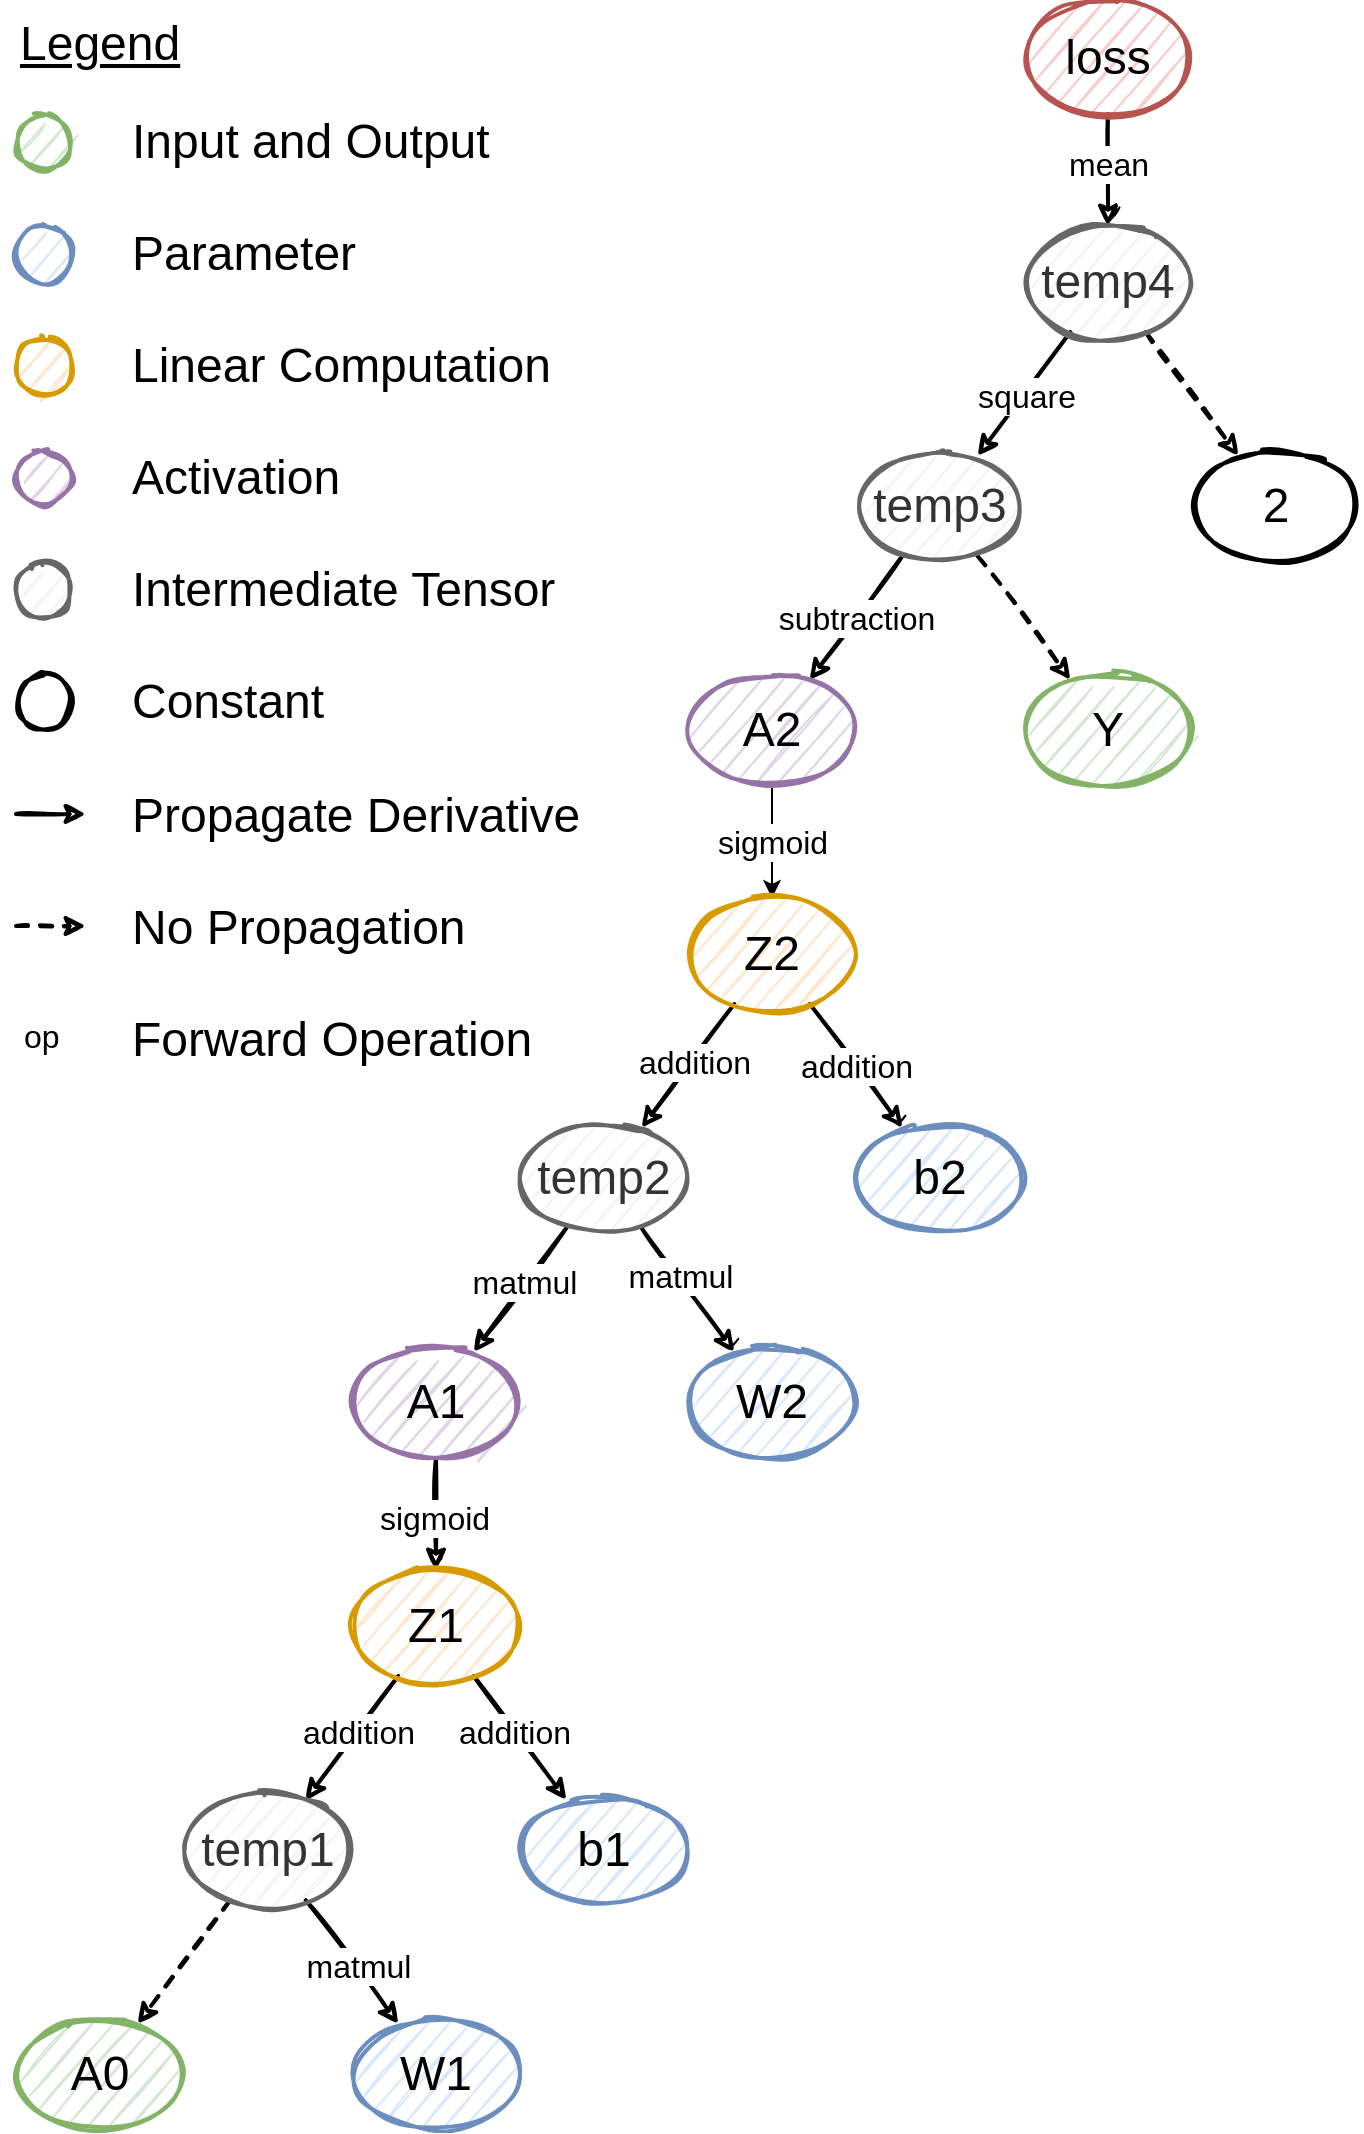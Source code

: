 <mxfile version="16.5.1" type="device"><diagram id="HU50IaUSeWUheORbqzIc" name="Page-1"><mxGraphModel dx="1309" dy="2086" grid="1" gridSize="7" guides="1" tooltips="1" connect="1" arrows="1" fold="1" page="0" pageScale="1" pageWidth="850" pageHeight="1100" math="1" shadow="0"><root><mxCell id="0"/><mxCell id="1" parent="0"/><mxCell id="bpj5te3ti-XK9sddMdwj-3" value="" style="rounded=0;orthogonalLoop=1;jettySize=auto;html=1;sketch=1;strokeWidth=2;exitX=0.5;exitY=1;exitDx=0;exitDy=0;" edge="1" parent="1" source="bpj5te3ti-XK9sddMdwj-1" target="bpj5te3ti-XK9sddMdwj-2"><mxGeometry relative="1" as="geometry"><mxPoint x="440" y="-20" as="sourcePoint"/></mxGeometry></mxCell><mxCell id="bpj5te3ti-XK9sddMdwj-8" value="mean" style="edgeLabel;html=1;align=center;verticalAlign=middle;resizable=0;points=[];fontSize=16;" vertex="1" connectable="0" parent="bpj5te3ti-XK9sddMdwj-3"><mxGeometry x="0.375" y="1" relative="1" as="geometry"><mxPoint x="-1" y="-14" as="offset"/></mxGeometry></mxCell><mxCell id="bpj5te3ti-XK9sddMdwj-1" value="loss" style="ellipse;whiteSpace=wrap;html=1;fillColor=#f8cecc;strokeColor=#b85450;fontSize=24;sketch=1;strokeWidth=2;" vertex="1" parent="1"><mxGeometry x="392" y="-196" width="84" height="56" as="geometry"/></mxCell><mxCell id="bpj5te3ti-XK9sddMdwj-5" value="" style="rounded=0;orthogonalLoop=1;jettySize=auto;html=1;sketch=1;strokeWidth=2;" edge="1" parent="1" source="bpj5te3ti-XK9sddMdwj-2" target="bpj5te3ti-XK9sddMdwj-4"><mxGeometry relative="1" as="geometry"/></mxCell><mxCell id="bpj5te3ti-XK9sddMdwj-9" value="square" style="edgeLabel;html=1;align=center;verticalAlign=middle;resizable=0;points=[];fontSize=16;" vertex="1" connectable="0" parent="bpj5te3ti-XK9sddMdwj-5"><mxGeometry x="0.023" y="1" relative="1" as="geometry"><mxPoint as="offset"/></mxGeometry></mxCell><mxCell id="bpj5te3ti-XK9sddMdwj-7" value="" style="rounded=0;orthogonalLoop=1;jettySize=auto;html=1;dashed=1;sketch=1;strokeWidth=2;" edge="1" parent="1" source="bpj5te3ti-XK9sddMdwj-2" target="bpj5te3ti-XK9sddMdwj-6"><mxGeometry relative="1" as="geometry"/></mxCell><mxCell id="bpj5te3ti-XK9sddMdwj-2" value="temp4" style="ellipse;whiteSpace=wrap;html=1;fontSize=24;sketch=1;strokeWidth=2;fillColor=#f5f5f5;fontColor=#333333;strokeColor=#666666;" vertex="1" parent="1"><mxGeometry x="392" y="-84" width="84" height="56" as="geometry"/></mxCell><mxCell id="bpj5te3ti-XK9sddMdwj-11" value="" style="edgeStyle=none;rounded=0;orthogonalLoop=1;jettySize=auto;html=1;sketch=1;strokeWidth=2;" edge="1" parent="1" source="bpj5te3ti-XK9sddMdwj-4" target="bpj5te3ti-XK9sddMdwj-10"><mxGeometry relative="1" as="geometry"/></mxCell><mxCell id="bpj5te3ti-XK9sddMdwj-12" value="subtraction" style="edgeLabel;html=1;align=center;verticalAlign=middle;resizable=0;points=[];fontSize=16;" vertex="1" connectable="0" parent="bpj5te3ti-XK9sddMdwj-11"><mxGeometry x="-0.233" y="-1" relative="1" as="geometry"><mxPoint x="-5" y="8" as="offset"/></mxGeometry></mxCell><mxCell id="bpj5te3ti-XK9sddMdwj-14" value="" style="edgeStyle=none;rounded=0;orthogonalLoop=1;jettySize=auto;html=1;dashed=1;sketch=1;strokeWidth=2;" edge="1" parent="1" source="bpj5te3ti-XK9sddMdwj-4" target="bpj5te3ti-XK9sddMdwj-13"><mxGeometry relative="1" as="geometry"/></mxCell><mxCell id="bpj5te3ti-XK9sddMdwj-4" value="temp3" style="ellipse;whiteSpace=wrap;html=1;fontSize=24;sketch=1;strokeWidth=2;fillColor=#f5f5f5;fontColor=#333333;strokeColor=#666666;" vertex="1" parent="1"><mxGeometry x="308" y="28" width="84" height="56" as="geometry"/></mxCell><mxCell id="bpj5te3ti-XK9sddMdwj-6" value="2" style="ellipse;whiteSpace=wrap;html=1;fontSize=24;sketch=1;strokeWidth=2;" vertex="1" parent="1"><mxGeometry x="476" y="28" width="84" height="56" as="geometry"/></mxCell><mxCell id="bpj5te3ti-XK9sddMdwj-16" value="sigmoid" style="edgeStyle=none;rounded=0;orthogonalLoop=1;jettySize=auto;html=1;fontSize=16;" edge="1" parent="1" source="bpj5te3ti-XK9sddMdwj-10" target="bpj5te3ti-XK9sddMdwj-15"><mxGeometry relative="1" as="geometry"/></mxCell><mxCell id="bpj5te3ti-XK9sddMdwj-10" value="A2" style="ellipse;whiteSpace=wrap;html=1;fontSize=24;sketch=1;strokeWidth=2;fillColor=#e1d5e7;strokeColor=#9673a6;" vertex="1" parent="1"><mxGeometry x="224" y="140" width="84" height="56" as="geometry"/></mxCell><mxCell id="bpj5te3ti-XK9sddMdwj-13" value="Y" style="ellipse;whiteSpace=wrap;html=1;fontSize=24;sketch=1;strokeWidth=2;fillColor=#d5e8d4;strokeColor=#82b366;" vertex="1" parent="1"><mxGeometry x="392" y="140" width="84" height="56" as="geometry"/></mxCell><mxCell id="bpj5te3ti-XK9sddMdwj-18" value="" style="edgeStyle=none;rounded=0;orthogonalLoop=1;jettySize=auto;html=1;sketch=1;strokeWidth=2;" edge="1" parent="1" source="bpj5te3ti-XK9sddMdwj-15" target="bpj5te3ti-XK9sddMdwj-17"><mxGeometry relative="1" as="geometry"/></mxCell><mxCell id="bpj5te3ti-XK9sddMdwj-19" value="addition" style="edgeLabel;html=1;align=center;verticalAlign=middle;resizable=0;points=[];fontSize=16;" vertex="1" connectable="0" parent="bpj5te3ti-XK9sddMdwj-18"><mxGeometry x="-0.1" y="1" relative="1" as="geometry"><mxPoint as="offset"/></mxGeometry></mxCell><mxCell id="bpj5te3ti-XK9sddMdwj-21" value="" style="edgeStyle=none;rounded=0;orthogonalLoop=1;jettySize=auto;html=1;sketch=1;strokeWidth=2;" edge="1" parent="1" source="bpj5te3ti-XK9sddMdwj-15" target="bpj5te3ti-XK9sddMdwj-20"><mxGeometry relative="1" as="geometry"/></mxCell><mxCell id="bpj5te3ti-XK9sddMdwj-22" value="addition" style="edgeLabel;html=1;align=center;verticalAlign=middle;resizable=0;points=[];fontSize=16;" vertex="1" connectable="0" parent="bpj5te3ti-XK9sddMdwj-21"><mxGeometry x="-0.043" y="3" relative="1" as="geometry"><mxPoint x="-2" y="3" as="offset"/></mxGeometry></mxCell><mxCell id="bpj5te3ti-XK9sddMdwj-15" value="Z2" style="ellipse;whiteSpace=wrap;html=1;fontSize=24;sketch=1;strokeWidth=2;fillColor=#ffe6cc;strokeColor=#d79b00;" vertex="1" parent="1"><mxGeometry x="224" y="252" width="84" height="56" as="geometry"/></mxCell><mxCell id="bpj5te3ti-XK9sddMdwj-24" value="" style="edgeStyle=none;rounded=0;orthogonalLoop=1;jettySize=auto;html=1;sketch=1;strokeWidth=2;" edge="1" parent="1" source="bpj5te3ti-XK9sddMdwj-17" target="bpj5te3ti-XK9sddMdwj-23"><mxGeometry relative="1" as="geometry"/></mxCell><mxCell id="bpj5te3ti-XK9sddMdwj-27" value="matmul" style="edgeLabel;html=1;align=center;verticalAlign=middle;resizable=0;points=[];fontSize=16;" vertex="1" connectable="0" parent="bpj5te3ti-XK9sddMdwj-24"><mxGeometry x="-0.121" y="-1" relative="1" as="geometry"><mxPoint as="offset"/></mxGeometry></mxCell><mxCell id="bpj5te3ti-XK9sddMdwj-26" value="" style="edgeStyle=none;rounded=0;orthogonalLoop=1;jettySize=auto;html=1;sketch=1;strokeWidth=2;" edge="1" parent="1" source="bpj5te3ti-XK9sddMdwj-17" target="bpj5te3ti-XK9sddMdwj-25"><mxGeometry relative="1" as="geometry"/></mxCell><mxCell id="bpj5te3ti-XK9sddMdwj-28" value="matmul" style="edgeLabel;html=1;align=center;verticalAlign=middle;resizable=0;points=[];fontSize=16;" vertex="1" connectable="0" parent="bpj5te3ti-XK9sddMdwj-26"><mxGeometry x="-0.207" y="1" relative="1" as="geometry"><mxPoint as="offset"/></mxGeometry></mxCell><mxCell id="bpj5te3ti-XK9sddMdwj-17" value="temp2" style="ellipse;whiteSpace=wrap;html=1;fontSize=24;sketch=1;strokeWidth=2;fillColor=#f5f5f5;fontColor=#333333;strokeColor=#666666;" vertex="1" parent="1"><mxGeometry x="140" y="364" width="84" height="56" as="geometry"/></mxCell><mxCell id="bpj5te3ti-XK9sddMdwj-20" value="b2" style="ellipse;whiteSpace=wrap;html=1;fillColor=#dae8fc;strokeColor=#6c8ebf;fontSize=24;sketch=1;strokeWidth=2;" vertex="1" parent="1"><mxGeometry x="308" y="364" width="84" height="56" as="geometry"/></mxCell><mxCell id="bpj5te3ti-XK9sddMdwj-30" value="" style="edgeStyle=none;rounded=0;orthogonalLoop=1;jettySize=auto;html=1;sketch=1;strokeWidth=2;" edge="1" parent="1" source="bpj5te3ti-XK9sddMdwj-23" target="bpj5te3ti-XK9sddMdwj-29"><mxGeometry relative="1" as="geometry"/></mxCell><mxCell id="bpj5te3ti-XK9sddMdwj-31" value="sigmoid" style="edgeLabel;html=1;align=center;verticalAlign=middle;resizable=0;points=[];fontSize=16;" vertex="1" connectable="0" parent="bpj5te3ti-XK9sddMdwj-30"><mxGeometry x="0.05" y="-1" relative="1" as="geometry"><mxPoint as="offset"/></mxGeometry></mxCell><mxCell id="bpj5te3ti-XK9sddMdwj-23" value="A1" style="ellipse;whiteSpace=wrap;html=1;fontSize=24;sketch=1;strokeWidth=2;fillColor=#e1d5e7;strokeColor=#9673a6;" vertex="1" parent="1"><mxGeometry x="56" y="476" width="84" height="56" as="geometry"/></mxCell><mxCell id="bpj5te3ti-XK9sddMdwj-25" value="W2" style="ellipse;whiteSpace=wrap;html=1;fillColor=#dae8fc;strokeColor=#6c8ebf;fontSize=24;sketch=1;strokeWidth=2;" vertex="1" parent="1"><mxGeometry x="224" y="476" width="84" height="56" as="geometry"/></mxCell><mxCell id="bpj5te3ti-XK9sddMdwj-33" value="" style="edgeStyle=none;rounded=0;orthogonalLoop=1;jettySize=auto;html=1;sketch=1;strokeWidth=2;" edge="1" parent="1" source="bpj5te3ti-XK9sddMdwj-29" target="bpj5te3ti-XK9sddMdwj-32"><mxGeometry relative="1" as="geometry"/></mxCell><mxCell id="bpj5te3ti-XK9sddMdwj-36" value="addition" style="edgeLabel;html=1;align=center;verticalAlign=middle;resizable=0;points=[];fontSize=16;" vertex="1" connectable="0" parent="bpj5te3ti-XK9sddMdwj-33"><mxGeometry x="-0.086" y="1" relative="1" as="geometry"><mxPoint y="-1" as="offset"/></mxGeometry></mxCell><mxCell id="bpj5te3ti-XK9sddMdwj-35" value="" style="edgeStyle=none;rounded=0;orthogonalLoop=1;jettySize=auto;html=1;sketch=1;strokeWidth=2;" edge="1" parent="1" source="bpj5te3ti-XK9sddMdwj-29" target="bpj5te3ti-XK9sddMdwj-34"><mxGeometry relative="1" as="geometry"/></mxCell><mxCell id="bpj5te3ti-XK9sddMdwj-43" value="addition" style="edgeLabel;html=1;align=center;verticalAlign=middle;resizable=0;points=[];fontSize=16;" vertex="1" connectable="0" parent="bpj5te3ti-XK9sddMdwj-35"><mxGeometry x="-0.093" y="-1" relative="1" as="geometry"><mxPoint y="-1" as="offset"/></mxGeometry></mxCell><mxCell id="bpj5te3ti-XK9sddMdwj-29" value="Z1" style="ellipse;whiteSpace=wrap;html=1;fontSize=24;sketch=1;strokeWidth=2;fillColor=#ffe6cc;strokeColor=#d79b00;" vertex="1" parent="1"><mxGeometry x="56" y="588" width="84" height="56" as="geometry"/></mxCell><mxCell id="bpj5te3ti-XK9sddMdwj-38" value="" style="edgeStyle=none;rounded=0;orthogonalLoop=1;jettySize=auto;html=1;sketch=1;strokeWidth=2;dashed=1;" edge="1" parent="1" source="bpj5te3ti-XK9sddMdwj-32" target="bpj5te3ti-XK9sddMdwj-37"><mxGeometry relative="1" as="geometry"/></mxCell><mxCell id="bpj5te3ti-XK9sddMdwj-41" value="" style="edgeStyle=none;rounded=0;orthogonalLoop=1;jettySize=auto;html=1;sketch=1;strokeWidth=2;" edge="1" parent="1" source="bpj5te3ti-XK9sddMdwj-32" target="bpj5te3ti-XK9sddMdwj-40"><mxGeometry relative="1" as="geometry"/></mxCell><mxCell id="bpj5te3ti-XK9sddMdwj-42" value="matmul" style="edgeLabel;html=1;align=center;verticalAlign=middle;resizable=0;points=[];fontSize=16;" vertex="1" connectable="0" parent="bpj5te3ti-XK9sddMdwj-41"><mxGeometry x="0.072" y="1" relative="1" as="geometry"><mxPoint as="offset"/></mxGeometry></mxCell><mxCell id="bpj5te3ti-XK9sddMdwj-32" value="temp1" style="ellipse;whiteSpace=wrap;html=1;fontSize=24;sketch=1;strokeWidth=2;fillColor=#f5f5f5;fontColor=#333333;strokeColor=#666666;" vertex="1" parent="1"><mxGeometry x="-28" y="700" width="84" height="56" as="geometry"/></mxCell><mxCell id="bpj5te3ti-XK9sddMdwj-34" value="b1" style="ellipse;whiteSpace=wrap;html=1;fontSize=24;sketch=1;strokeWidth=2;fillColor=#dae8fc;strokeColor=#6c8ebf;" vertex="1" parent="1"><mxGeometry x="140" y="700" width="84" height="56" as="geometry"/></mxCell><mxCell id="bpj5te3ti-XK9sddMdwj-37" value="A0" style="ellipse;whiteSpace=wrap;html=1;fontSize=24;sketch=1;strokeWidth=2;fillColor=#d5e8d4;strokeColor=#82b366;" vertex="1" parent="1"><mxGeometry x="-112" y="812" width="84" height="56" as="geometry"/></mxCell><mxCell id="bpj5te3ti-XK9sddMdwj-40" value="W1" style="ellipse;whiteSpace=wrap;html=1;fontSize=24;sketch=1;strokeWidth=2;fillColor=#dae8fc;strokeColor=#6c8ebf;" vertex="1" parent="1"><mxGeometry x="56" y="812" width="84" height="56" as="geometry"/></mxCell><mxCell id="bpj5te3ti-XK9sddMdwj-44" value="Legend" style="text;html=1;align=left;verticalAlign=middle;resizable=0;points=[];autosize=1;strokeColor=none;fillColor=none;fontSize=24;fontStyle=4" vertex="1" parent="1"><mxGeometry x="-112" y="-196" width="91" height="42" as="geometry"/></mxCell><mxCell id="bpj5te3ti-XK9sddMdwj-45" value="" style="ellipse;whiteSpace=wrap;html=1;fontSize=24;strokeWidth=2;fillColor=#d5e8d4;strokeColor=#82b366;sketch=1;" vertex="1" parent="1"><mxGeometry x="-112" y="-140" width="28" height="28" as="geometry"/></mxCell><mxCell id="bpj5te3ti-XK9sddMdwj-46" value="" style="ellipse;whiteSpace=wrap;html=1;fontSize=24;strokeWidth=2;fillColor=#dae8fc;strokeColor=#6c8ebf;sketch=1;" vertex="1" parent="1"><mxGeometry x="-112" y="-84" width="28" height="28" as="geometry"/></mxCell><mxCell id="bpj5te3ti-XK9sddMdwj-47" value="" style="ellipse;whiteSpace=wrap;html=1;fontSize=24;strokeWidth=2;fillColor=#ffe6cc;strokeColor=#d79b00;sketch=1;" vertex="1" parent="1"><mxGeometry x="-112" y="-28" width="28" height="28" as="geometry"/></mxCell><mxCell id="bpj5te3ti-XK9sddMdwj-48" value="" style="ellipse;whiteSpace=wrap;html=1;fontSize=24;strokeWidth=2;fillColor=#e1d5e7;strokeColor=#9673a6;sketch=1;" vertex="1" parent="1"><mxGeometry x="-112" y="28" width="28" height="28" as="geometry"/></mxCell><mxCell id="bpj5te3ti-XK9sddMdwj-49" value="" style="ellipse;whiteSpace=wrap;html=1;fontSize=24;strokeWidth=2;fillColor=#f5f5f5;fontColor=#333333;strokeColor=#666666;sketch=1;" vertex="1" parent="1"><mxGeometry x="-112" y="84" width="28" height="28" as="geometry"/></mxCell><mxCell id="bpj5te3ti-XK9sddMdwj-50" value="Input and Output" style="text;html=1;strokeColor=none;fillColor=none;align=left;verticalAlign=middle;whiteSpace=wrap;rounded=0;fontSize=24;" vertex="1" parent="1"><mxGeometry x="-56" y="-141" width="315" height="30" as="geometry"/></mxCell><mxCell id="bpj5te3ti-XK9sddMdwj-52" value="Linear Computation" style="text;html=1;strokeColor=none;fillColor=none;align=left;verticalAlign=middle;whiteSpace=wrap;rounded=0;fontSize=24;" vertex="1" parent="1"><mxGeometry x="-56" y="-29" width="217" height="30" as="geometry"/></mxCell><mxCell id="bpj5te3ti-XK9sddMdwj-53" value="Activation" style="text;html=1;strokeColor=none;fillColor=none;align=left;verticalAlign=middle;whiteSpace=wrap;rounded=0;fontSize=24;" vertex="1" parent="1"><mxGeometry x="-56" y="27" width="238" height="30" as="geometry"/></mxCell><mxCell id="bpj5te3ti-XK9sddMdwj-54" value="Intermediate Tensor" style="text;html=1;strokeColor=none;fillColor=none;align=left;verticalAlign=middle;whiteSpace=wrap;rounded=0;fontSize=24;" vertex="1" parent="1"><mxGeometry x="-56" y="83" width="231" height="30" as="geometry"/></mxCell><mxCell id="bpj5te3ti-XK9sddMdwj-56" value="Parameter" style="text;html=1;strokeColor=none;fillColor=none;align=left;verticalAlign=middle;whiteSpace=wrap;rounded=0;fontSize=24;" vertex="1" parent="1"><mxGeometry x="-56" y="-85" width="280" height="30" as="geometry"/></mxCell><mxCell id="bpj5te3ti-XK9sddMdwj-58" value="" style="ellipse;whiteSpace=wrap;html=1;fontSize=24;strokeWidth=2;sketch=1;" vertex="1" parent="1"><mxGeometry x="-112" y="140" width="28" height="28" as="geometry"/></mxCell><mxCell id="bpj5te3ti-XK9sddMdwj-60" value="Constant" style="text;html=1;strokeColor=none;fillColor=none;align=left;verticalAlign=middle;whiteSpace=wrap;rounded=0;fontSize=24;" vertex="1" parent="1"><mxGeometry x="-56" y="139" width="231" height="30" as="geometry"/></mxCell><mxCell id="bpj5te3ti-XK9sddMdwj-61" value="" style="rounded=0;orthogonalLoop=1;jettySize=auto;html=1;dashed=1;sketch=1;strokeWidth=2;" edge="1" parent="1"><mxGeometry relative="1" as="geometry"><mxPoint x="-112" y="266" as="sourcePoint"/><mxPoint x="-77" y="266" as="targetPoint"/></mxGeometry></mxCell><mxCell id="bpj5te3ti-XK9sddMdwj-62" value="No Propagation" style="text;html=1;strokeColor=none;fillColor=none;align=left;verticalAlign=middle;whiteSpace=wrap;rounded=0;fontSize=24;" vertex="1" parent="1"><mxGeometry x="-56" y="252" width="231" height="30" as="geometry"/></mxCell><mxCell id="bpj5te3ti-XK9sddMdwj-65" value="" style="rounded=0;orthogonalLoop=1;jettySize=auto;html=1;sketch=1;strokeWidth=2;" edge="1" parent="1"><mxGeometry relative="1" as="geometry"><mxPoint x="-112" y="210" as="sourcePoint"/><mxPoint x="-77" y="210" as="targetPoint"/></mxGeometry></mxCell><mxCell id="bpj5te3ti-XK9sddMdwj-67" value="Propagate Derivative" style="text;html=1;strokeColor=none;fillColor=none;align=left;verticalAlign=middle;whiteSpace=wrap;rounded=0;fontSize=24;" vertex="1" parent="1"><mxGeometry x="-56" y="196" width="231" height="30" as="geometry"/></mxCell><mxCell id="bpj5te3ti-XK9sddMdwj-68" value="Forward Operation" style="text;html=1;strokeColor=none;fillColor=none;align=left;verticalAlign=middle;whiteSpace=wrap;rounded=0;fontSize=24;" vertex="1" parent="1"><mxGeometry x="-56" y="308" width="231" height="30" as="geometry"/></mxCell><mxCell id="bpj5te3ti-XK9sddMdwj-69" value="op" style="edgeLabel;html=1;align=left;verticalAlign=middle;resizable=0;points=[];fontSize=16;" vertex="1" connectable="0" parent="1"><mxGeometry x="-112" y="217.004" as="geometry"><mxPoint x="2" y="104" as="offset"/></mxGeometry></mxCell></root></mxGraphModel></diagram></mxfile>